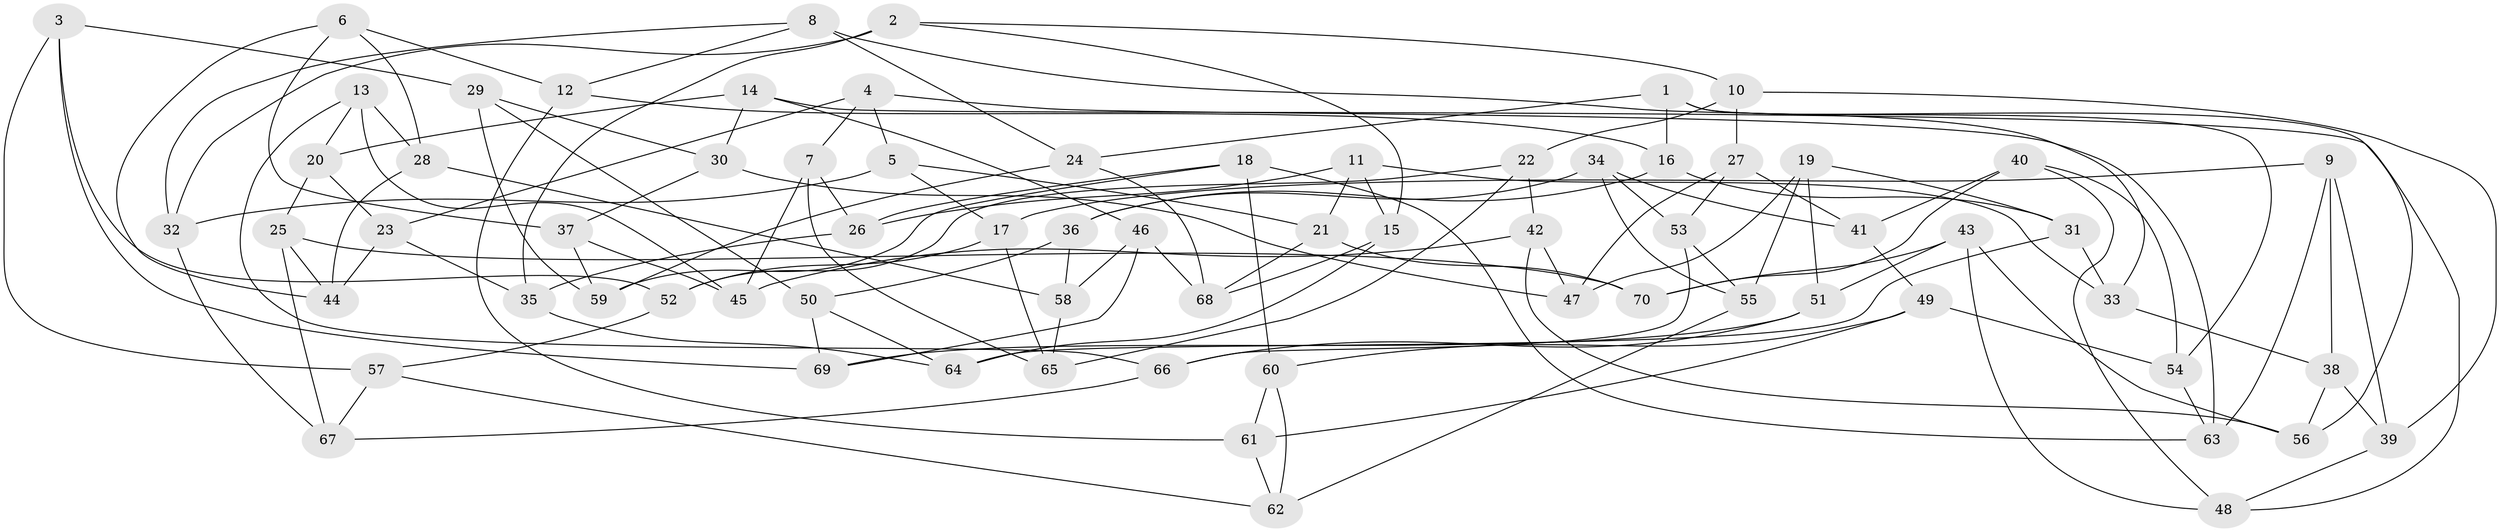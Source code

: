 // coarse degree distribution, {6: 0.575, 5: 0.125, 4: 0.275, 3: 0.025}
// Generated by graph-tools (version 1.1) at 2025/42/03/06/25 10:42:18]
// undirected, 70 vertices, 140 edges
graph export_dot {
graph [start="1"]
  node [color=gray90,style=filled];
  1;
  2;
  3;
  4;
  5;
  6;
  7;
  8;
  9;
  10;
  11;
  12;
  13;
  14;
  15;
  16;
  17;
  18;
  19;
  20;
  21;
  22;
  23;
  24;
  25;
  26;
  27;
  28;
  29;
  30;
  31;
  32;
  33;
  34;
  35;
  36;
  37;
  38;
  39;
  40;
  41;
  42;
  43;
  44;
  45;
  46;
  47;
  48;
  49;
  50;
  51;
  52;
  53;
  54;
  55;
  56;
  57;
  58;
  59;
  60;
  61;
  62;
  63;
  64;
  65;
  66;
  67;
  68;
  69;
  70;
  1 -- 54;
  1 -- 24;
  1 -- 16;
  1 -- 56;
  2 -- 15;
  2 -- 35;
  2 -- 10;
  2 -- 32;
  3 -- 57;
  3 -- 52;
  3 -- 69;
  3 -- 29;
  4 -- 5;
  4 -- 63;
  4 -- 23;
  4 -- 7;
  5 -- 17;
  5 -- 21;
  5 -- 32;
  6 -- 44;
  6 -- 37;
  6 -- 28;
  6 -- 12;
  7 -- 65;
  7 -- 45;
  7 -- 26;
  8 -- 32;
  8 -- 12;
  8 -- 33;
  8 -- 24;
  9 -- 63;
  9 -- 39;
  9 -- 17;
  9 -- 38;
  10 -- 22;
  10 -- 27;
  10 -- 39;
  11 -- 33;
  11 -- 26;
  11 -- 21;
  11 -- 15;
  12 -- 61;
  12 -- 16;
  13 -- 28;
  13 -- 45;
  13 -- 20;
  13 -- 66;
  14 -- 48;
  14 -- 46;
  14 -- 30;
  14 -- 20;
  15 -- 68;
  15 -- 64;
  16 -- 36;
  16 -- 31;
  17 -- 52;
  17 -- 65;
  18 -- 60;
  18 -- 26;
  18 -- 63;
  18 -- 59;
  19 -- 55;
  19 -- 47;
  19 -- 31;
  19 -- 51;
  20 -- 23;
  20 -- 25;
  21 -- 70;
  21 -- 68;
  22 -- 42;
  22 -- 52;
  22 -- 65;
  23 -- 35;
  23 -- 44;
  24 -- 59;
  24 -- 68;
  25 -- 67;
  25 -- 44;
  25 -- 70;
  26 -- 35;
  27 -- 53;
  27 -- 47;
  27 -- 41;
  28 -- 44;
  28 -- 58;
  29 -- 30;
  29 -- 59;
  29 -- 50;
  30 -- 47;
  30 -- 37;
  31 -- 33;
  31 -- 64;
  32 -- 67;
  33 -- 38;
  34 -- 36;
  34 -- 55;
  34 -- 53;
  34 -- 41;
  35 -- 64;
  36 -- 50;
  36 -- 58;
  37 -- 59;
  37 -- 45;
  38 -- 39;
  38 -- 56;
  39 -- 48;
  40 -- 70;
  40 -- 48;
  40 -- 54;
  40 -- 41;
  41 -- 49;
  42 -- 47;
  42 -- 45;
  42 -- 56;
  43 -- 48;
  43 -- 51;
  43 -- 56;
  43 -- 70;
  46 -- 68;
  46 -- 69;
  46 -- 58;
  49 -- 61;
  49 -- 54;
  49 -- 60;
  50 -- 64;
  50 -- 69;
  51 -- 66;
  51 -- 69;
  52 -- 57;
  53 -- 55;
  53 -- 66;
  54 -- 63;
  55 -- 62;
  57 -- 62;
  57 -- 67;
  58 -- 65;
  60 -- 61;
  60 -- 62;
  61 -- 62;
  66 -- 67;
}
